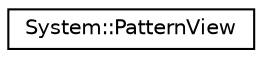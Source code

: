 digraph G
{
  edge [fontname="Helvetica",fontsize="10",labelfontname="Helvetica",labelfontsize="10"];
  node [fontname="Helvetica",fontsize="10",shape=record];
  rankdir="LR";
  Node1 [label="System::PatternView",height=0.2,width=0.4,color="black", fillcolor="white", style="filled",URL="$class_system_1_1_pattern_view.html"];
}
